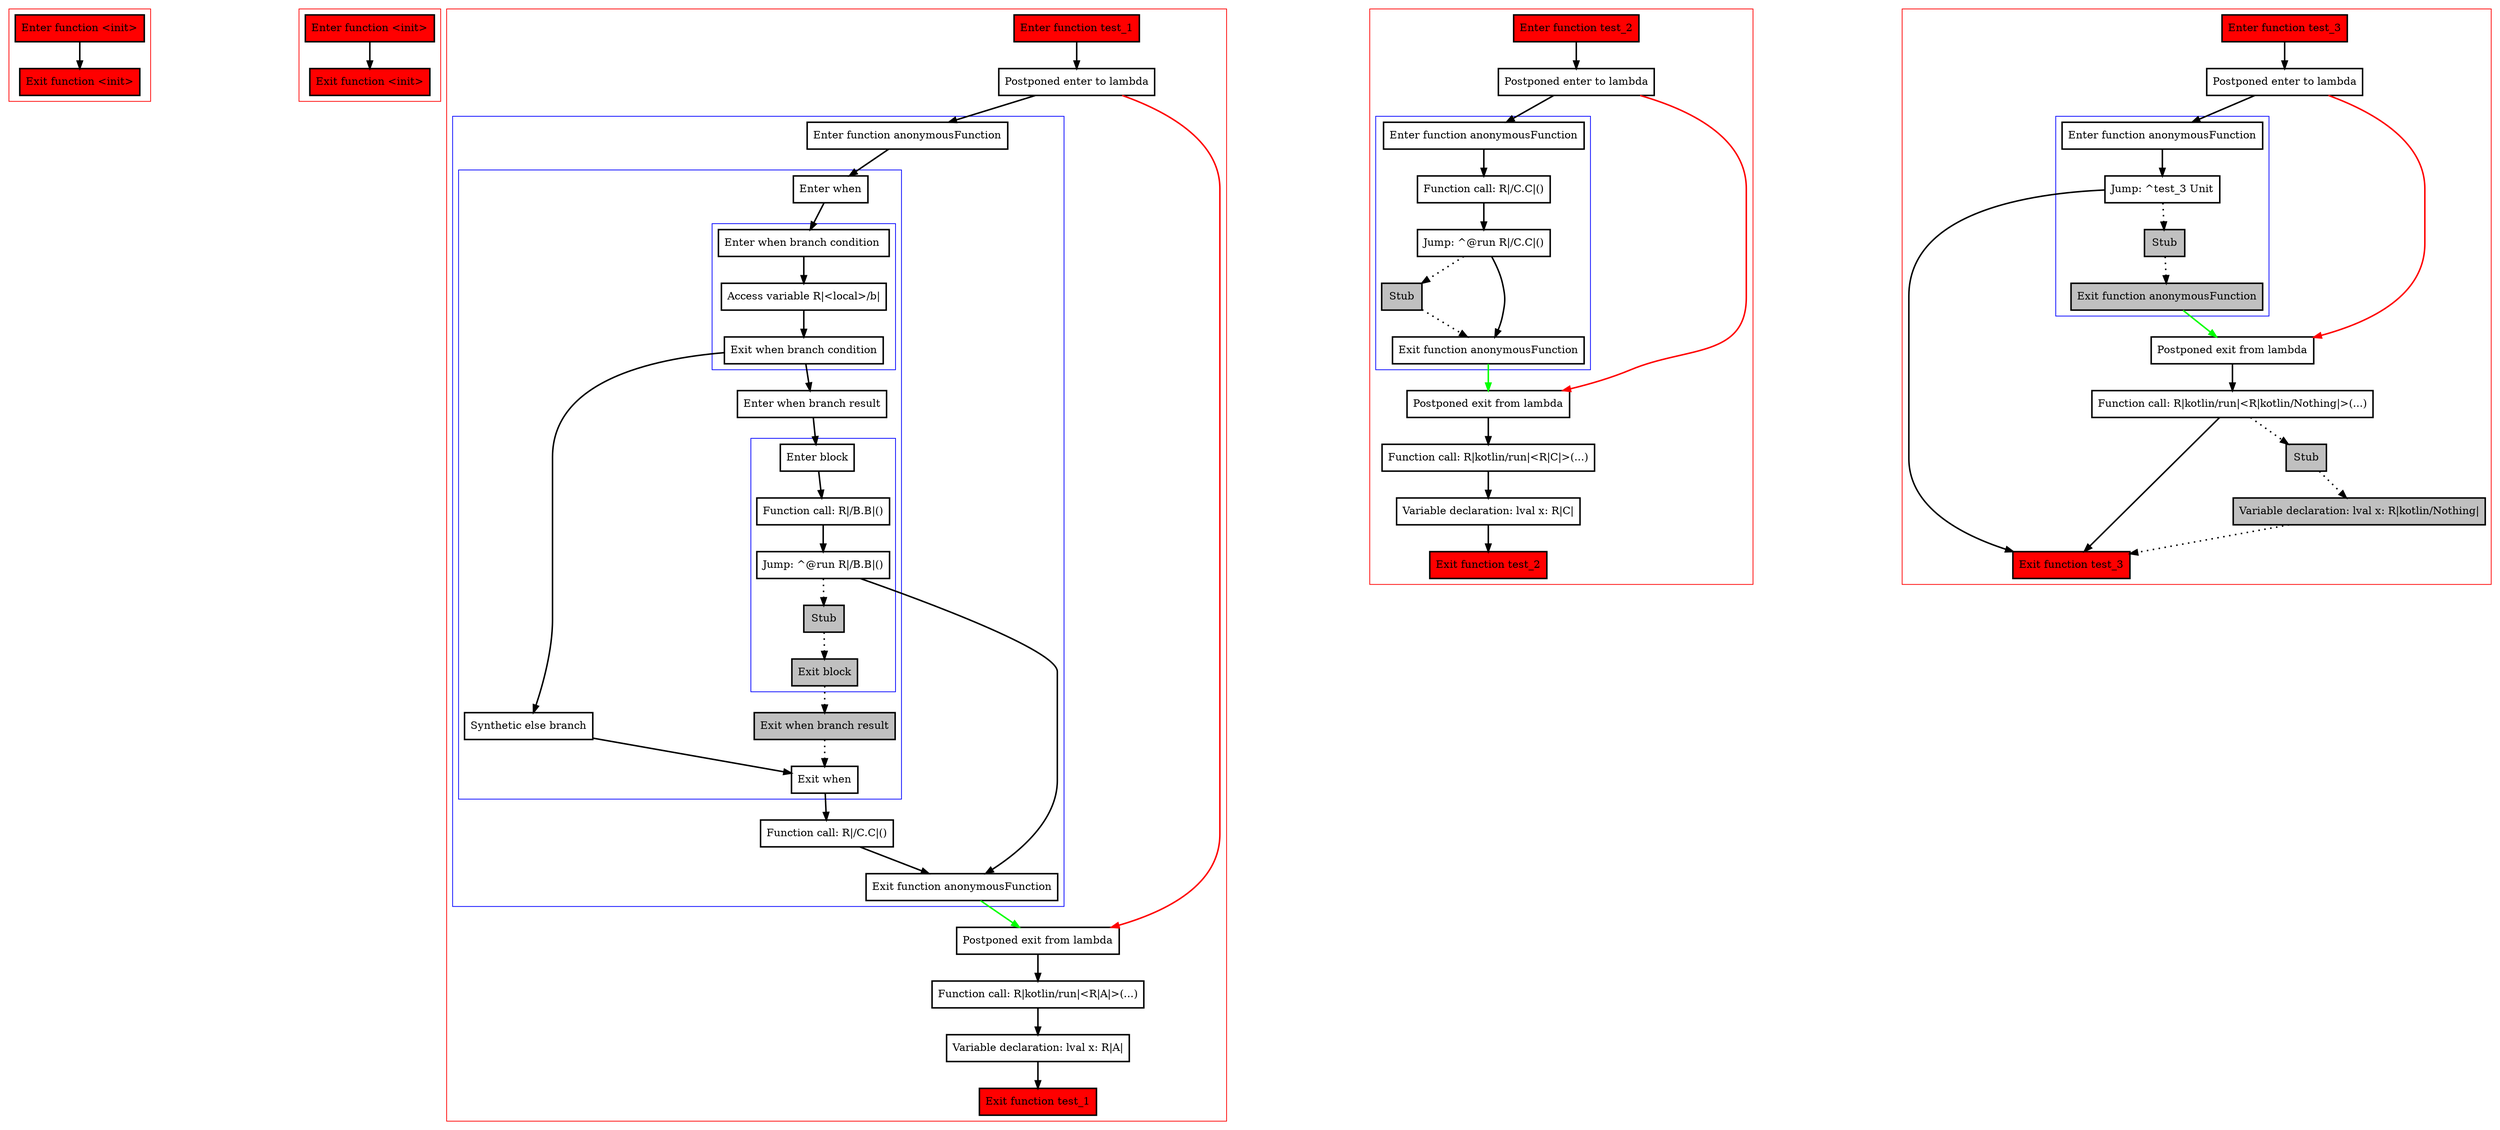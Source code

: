 digraph returnValuesFromLambda_kt {
    graph [nodesep=3]
    node [shape=box penwidth=2]
    edge [penwidth=2]

    subgraph cluster_0 {
        color=red
        0 [label="Enter function <init>" style="filled" fillcolor=red];
        1 [label="Exit function <init>" style="filled" fillcolor=red];
    }

    0 -> {1};

    subgraph cluster_1 {
        color=red
        2 [label="Enter function <init>" style="filled" fillcolor=red];
        3 [label="Exit function <init>" style="filled" fillcolor=red];
    }

    2 -> {3};

    subgraph cluster_2 {
        color=red
        4 [label="Enter function test_1" style="filled" fillcolor=red];
        5 [label="Postponed enter to lambda"];
        subgraph cluster_3 {
            color=blue
            6 [label="Enter function anonymousFunction"];
            subgraph cluster_4 {
                color=blue
                7 [label="Enter when"];
                subgraph cluster_5 {
                    color=blue
                    8 [label="Enter when branch condition "];
                    9 [label="Access variable R|<local>/b|"];
                    10 [label="Exit when branch condition"];
                }
                11 [label="Synthetic else branch"];
                12 [label="Enter when branch result"];
                subgraph cluster_6 {
                    color=blue
                    13 [label="Enter block"];
                    14 [label="Function call: R|/B.B|()"];
                    15 [label="Jump: ^@run R|/B.B|()"];
                    16 [label="Stub" style="filled" fillcolor=gray];
                    17 [label="Exit block" style="filled" fillcolor=gray];
                }
                18 [label="Exit when branch result" style="filled" fillcolor=gray];
                19 [label="Exit when"];
            }
            20 [label="Function call: R|/C.C|()"];
            21 [label="Exit function anonymousFunction"];
        }
        22 [label="Postponed exit from lambda"];
        23 [label="Function call: R|kotlin/run|<R|A|>(...)"];
        24 [label="Variable declaration: lval x: R|A|"];
        25 [label="Exit function test_1" style="filled" fillcolor=red];
    }

    4 -> {5};
    5 -> {6};
    5 -> {22} [color=red];
    6 -> {7};
    7 -> {8};
    8 -> {9};
    9 -> {10};
    10 -> {12 11};
    11 -> {19};
    12 -> {13};
    13 -> {14};
    14 -> {15};
    15 -> {21};
    15 -> {16} [style=dotted];
    16 -> {17} [style=dotted];
    17 -> {18} [style=dotted];
    18 -> {19} [style=dotted];
    19 -> {20};
    20 -> {21};
    21 -> {22} [color=green];
    22 -> {23};
    23 -> {24};
    24 -> {25};

    subgraph cluster_7 {
        color=red
        26 [label="Enter function test_2" style="filled" fillcolor=red];
        27 [label="Postponed enter to lambda"];
        subgraph cluster_8 {
            color=blue
            28 [label="Enter function anonymousFunction"];
            29 [label="Function call: R|/C.C|()"];
            30 [label="Jump: ^@run R|/C.C|()"];
            31 [label="Stub" style="filled" fillcolor=gray];
            32 [label="Exit function anonymousFunction"];
        }
        33 [label="Postponed exit from lambda"];
        34 [label="Function call: R|kotlin/run|<R|C|>(...)"];
        35 [label="Variable declaration: lval x: R|C|"];
        36 [label="Exit function test_2" style="filled" fillcolor=red];
    }

    26 -> {27};
    27 -> {28};
    27 -> {33} [color=red];
    28 -> {29};
    29 -> {30};
    30 -> {32};
    30 -> {31} [style=dotted];
    31 -> {32} [style=dotted];
    32 -> {33} [color=green];
    33 -> {34};
    34 -> {35};
    35 -> {36};

    subgraph cluster_9 {
        color=red
        37 [label="Enter function test_3" style="filled" fillcolor=red];
        38 [label="Postponed enter to lambda"];
        subgraph cluster_10 {
            color=blue
            39 [label="Enter function anonymousFunction"];
            40 [label="Jump: ^test_3 Unit"];
            41 [label="Stub" style="filled" fillcolor=gray];
            42 [label="Exit function anonymousFunction" style="filled" fillcolor=gray];
        }
        43 [label="Postponed exit from lambda"];
        44 [label="Function call: R|kotlin/run|<R|kotlin/Nothing|>(...)"];
        45 [label="Stub" style="filled" fillcolor=gray];
        46 [label="Variable declaration: lval x: R|kotlin/Nothing|" style="filled" fillcolor=gray];
        47 [label="Exit function test_3" style="filled" fillcolor=red];
    }

    37 -> {38};
    38 -> {39};
    38 -> {43} [color=red];
    39 -> {40};
    40 -> {47};
    40 -> {41} [style=dotted];
    41 -> {42} [style=dotted];
    42 -> {43} [color=green];
    43 -> {44};
    44 -> {47};
    44 -> {45} [style=dotted];
    45 -> {46} [style=dotted];
    46 -> {47} [style=dotted];

}
